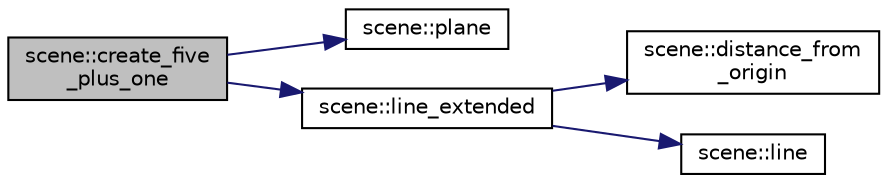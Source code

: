 digraph "scene::create_five_plus_one"
{
  edge [fontname="Helvetica",fontsize="10",labelfontname="Helvetica",labelfontsize="10"];
  node [fontname="Helvetica",fontsize="10",shape=record];
  rankdir="LR";
  Node17 [label="scene::create_five\l_plus_one",height=0.2,width=0.4,color="black", fillcolor="grey75", style="filled", fontcolor="black"];
  Node17 -> Node18 [color="midnightblue",fontsize="10",style="solid",fontname="Helvetica"];
  Node18 [label="scene::plane",height=0.2,width=0.4,color="black", fillcolor="white", style="filled",URL="$df/db1/classscene.html#ad339f1c60c0c4905a9a78d7506cecf8b"];
  Node17 -> Node19 [color="midnightblue",fontsize="10",style="solid",fontname="Helvetica"];
  Node19 [label="scene::line_extended",height=0.2,width=0.4,color="black", fillcolor="white", style="filled",URL="$df/db1/classscene.html#a207ab8471e540d06a5de67d9d6142108"];
  Node19 -> Node20 [color="midnightblue",fontsize="10",style="solid",fontname="Helvetica"];
  Node20 [label="scene::distance_from\l_origin",height=0.2,width=0.4,color="black", fillcolor="white", style="filled",URL="$df/db1/classscene.html#a48aceb808cb95c97b7515ff9dabfcd3a"];
  Node19 -> Node21 [color="midnightblue",fontsize="10",style="solid",fontname="Helvetica"];
  Node21 [label="scene::line",height=0.2,width=0.4,color="black", fillcolor="white", style="filled",URL="$df/db1/classscene.html#ae5ae81564026e1011c550a383f7eb2a9"];
}

